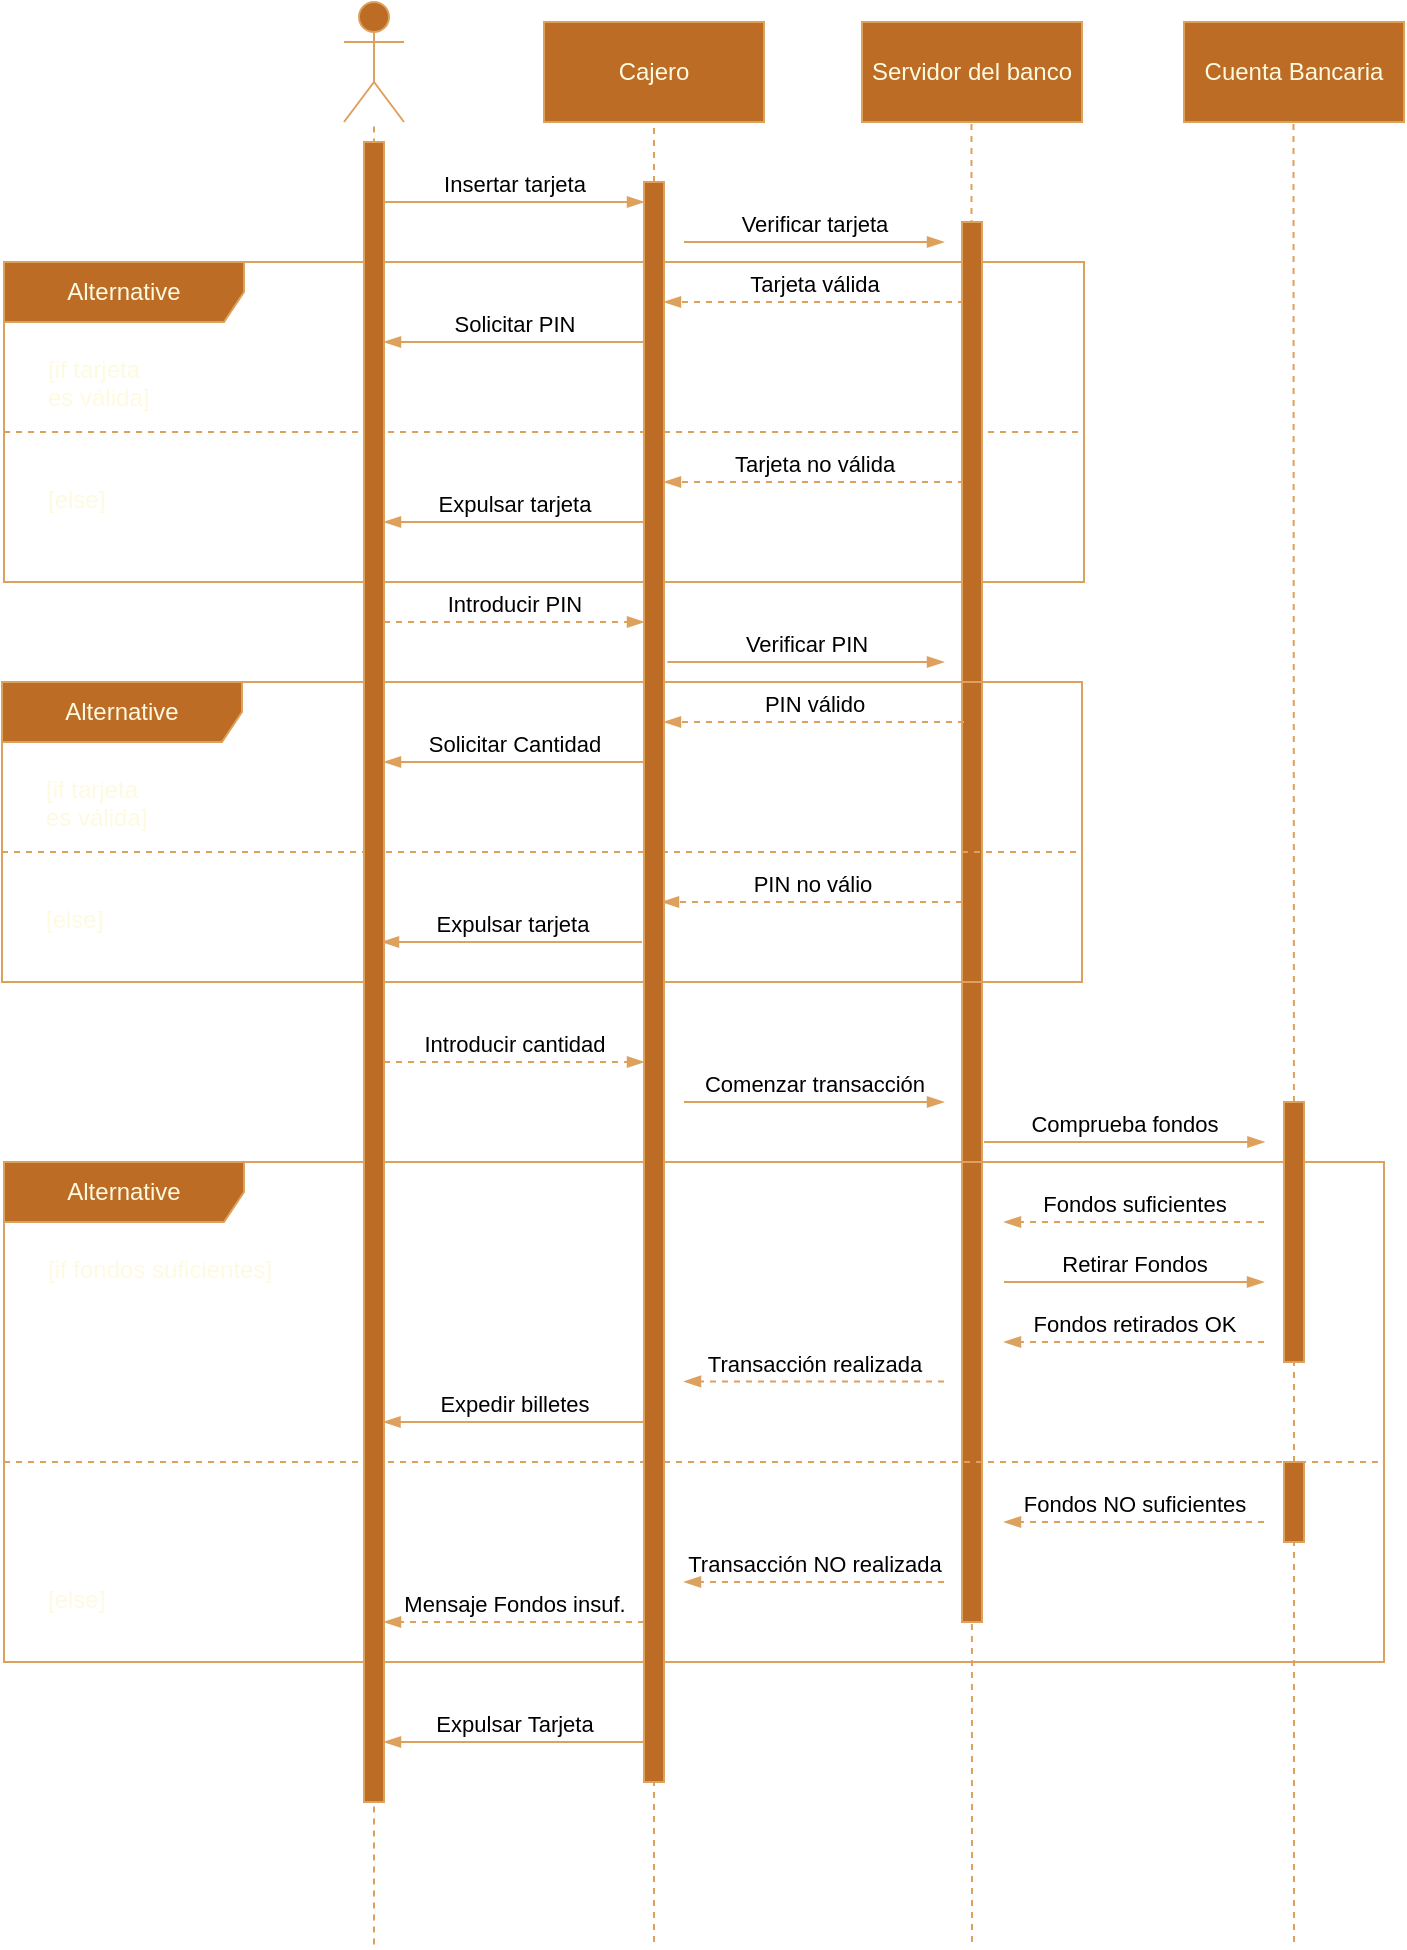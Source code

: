 <mxfile version="24.2.5" type="device" pages="2">
  <diagram name="Page-1" id="WDzsy6IWORp71eoDldHh">
    <mxGraphModel dx="1914" dy="1029" grid="1" gridSize="10" guides="1" tooltips="1" connect="1" arrows="1" fold="1" page="1" pageScale="1" pageWidth="827" pageHeight="1169" math="0" shadow="0">
      <root>
        <mxCell id="0" />
        <mxCell id="1" parent="0" />
        <mxCell id="DntcC3z1MSnQQGxyCwtB-1" value="" style="shape=umlActor;verticalLabelPosition=bottom;verticalAlign=top;html=1;labelBackgroundColor=none;fillColor=#BC6C25;strokeColor=#DDA15E;fontColor=#FEFAE0;" parent="1" vertex="1">
          <mxGeometry x="100" y="30" width="30" height="60" as="geometry" />
        </mxCell>
        <mxCell id="DntcC3z1MSnQQGxyCwtB-2" value="Servidor del banco" style="html=1;whiteSpace=wrap;labelBackgroundColor=none;fillColor=#BC6C25;strokeColor=#DDA15E;fontColor=#FEFAE0;" parent="1" vertex="1">
          <mxGeometry x="359" y="40" width="110" height="50" as="geometry" />
        </mxCell>
        <mxCell id="DntcC3z1MSnQQGxyCwtB-3" value="Cajero" style="html=1;whiteSpace=wrap;labelBackgroundColor=none;fillColor=#BC6C25;strokeColor=#DDA15E;fontColor=#FEFAE0;" parent="1" vertex="1">
          <mxGeometry x="200" y="40" width="110" height="50" as="geometry" />
        </mxCell>
        <mxCell id="DntcC3z1MSnQQGxyCwtB-4" value="Cuenta Bancaria" style="html=1;whiteSpace=wrap;labelBackgroundColor=none;fillColor=#BC6C25;strokeColor=#DDA15E;fontColor=#FEFAE0;" parent="1" vertex="1">
          <mxGeometry x="520" y="40" width="110" height="50" as="geometry" />
        </mxCell>
        <mxCell id="DntcC3z1MSnQQGxyCwtB-5" value="" style="endArrow=none;dashed=1;html=1;rounded=0;entryX=0.5;entryY=1;entryDx=0;entryDy=0;labelBackgroundColor=none;strokeColor=#DDA15E;fontColor=default;" parent="1" source="DntcC3z1MSnQQGxyCwtB-54" target="DntcC3z1MSnQQGxyCwtB-3" edge="1">
          <mxGeometry width="50" height="50" relative="1" as="geometry">
            <mxPoint x="255" y="1000" as="sourcePoint" />
            <mxPoint x="255" y="250" as="targetPoint" />
          </mxGeometry>
        </mxCell>
        <mxCell id="DntcC3z1MSnQQGxyCwtB-6" value="" style="endArrow=none;dashed=1;html=1;rounded=0;entryX=0.5;entryY=1;entryDx=0;entryDy=0;labelBackgroundColor=none;strokeColor=#DDA15E;fontColor=default;" parent="1" edge="1">
          <mxGeometry width="50" height="50" relative="1" as="geometry">
            <mxPoint x="414" y="1000" as="sourcePoint" />
            <mxPoint x="413.74" y="90" as="targetPoint" />
          </mxGeometry>
        </mxCell>
        <mxCell id="DntcC3z1MSnQQGxyCwtB-7" value="" style="endArrow=none;dashed=1;html=1;rounded=0;entryX=0.5;entryY=1;entryDx=0;entryDy=0;labelBackgroundColor=none;strokeColor=#DDA15E;fontColor=default;" parent="1" source="DntcC3z1MSnQQGxyCwtB-57" edge="1">
          <mxGeometry width="50" height="50" relative="1" as="geometry">
            <mxPoint x="575" y="1000" as="sourcePoint" />
            <mxPoint x="574.74" y="90" as="targetPoint" />
          </mxGeometry>
        </mxCell>
        <mxCell id="DntcC3z1MSnQQGxyCwtB-8" value="" style="endArrow=none;dashed=1;html=1;rounded=0;labelBackgroundColor=none;strokeColor=#DDA15E;fontColor=default;" parent="1" target="DntcC3z1MSnQQGxyCwtB-1" edge="1">
          <mxGeometry width="50" height="50" relative="1" as="geometry">
            <mxPoint x="115" y="1001.25" as="sourcePoint" />
            <mxPoint x="114.74" y="110" as="targetPoint" />
          </mxGeometry>
        </mxCell>
        <mxCell id="DntcC3z1MSnQQGxyCwtB-9" value="Insertar tarjeta" style="html=1;verticalAlign=bottom;labelBackgroundColor=none;endArrow=blockThin;endFill=1;rounded=0;strokeColor=#DDA15E;fontColor=default;" parent="1" edge="1">
          <mxGeometry width="160" relative="1" as="geometry">
            <mxPoint x="120" y="130" as="sourcePoint" />
            <mxPoint x="250" y="130" as="targetPoint" />
          </mxGeometry>
        </mxCell>
        <mxCell id="DntcC3z1MSnQQGxyCwtB-11" value="Verificar tarjeta" style="html=1;verticalAlign=bottom;labelBackgroundColor=none;endArrow=blockThin;endFill=1;rounded=0;strokeColor=#DDA15E;fontColor=default;" parent="1" edge="1">
          <mxGeometry width="160" relative="1" as="geometry">
            <mxPoint x="270" y="150" as="sourcePoint" />
            <mxPoint x="400" y="150" as="targetPoint" />
          </mxGeometry>
        </mxCell>
        <mxCell id="DntcC3z1MSnQQGxyCwtB-13" value="Tarjeta válida" style="html=1;verticalAlign=bottom;labelBackgroundColor=none;endArrow=blockThin;endFill=1;rounded=0;dashed=1;strokeColor=#DDA15E;fontColor=default;" parent="1" edge="1">
          <mxGeometry width="160" relative="1" as="geometry">
            <mxPoint x="410" y="180" as="sourcePoint" />
            <mxPoint x="260" y="180" as="targetPoint" />
          </mxGeometry>
        </mxCell>
        <mxCell id="DntcC3z1MSnQQGxyCwtB-14" value="Solicitar PIN" style="html=1;verticalAlign=bottom;labelBackgroundColor=none;endArrow=blockThin;endFill=1;rounded=0;strokeColor=#DDA15E;fontColor=default;" parent="1" edge="1">
          <mxGeometry width="160" relative="1" as="geometry">
            <mxPoint x="250" y="200" as="sourcePoint" />
            <mxPoint x="120" y="200" as="targetPoint" />
          </mxGeometry>
        </mxCell>
        <mxCell id="DntcC3z1MSnQQGxyCwtB-15" value="Introducir PIN" style="html=1;verticalAlign=bottom;labelBackgroundColor=none;endArrow=blockThin;endFill=1;rounded=0;dashed=1;strokeColor=#DDA15E;fontColor=default;" parent="1" edge="1">
          <mxGeometry width="160" relative="1" as="geometry">
            <mxPoint x="120" y="340" as="sourcePoint" />
            <mxPoint x="250" y="340" as="targetPoint" />
          </mxGeometry>
        </mxCell>
        <mxCell id="DntcC3z1MSnQQGxyCwtB-16" value="Alternative" style="shape=umlFrame;whiteSpace=wrap;html=1;pointerEvents=0;recursiveResize=0;container=1;collapsible=0;width=120;height=30;labelBackgroundColor=none;fillColor=#BC6C25;strokeColor=#DDA15E;fontColor=#FEFAE0;" parent="1" vertex="1">
          <mxGeometry x="-70" y="160" width="540" height="160" as="geometry" />
        </mxCell>
        <mxCell id="DntcC3z1MSnQQGxyCwtB-17" value="[if tarjeta&lt;div&gt;es válida]&lt;/div&gt;" style="text;html=1;labelBackgroundColor=none;fontColor=#FEFAE0;" parent="DntcC3z1MSnQQGxyCwtB-16" vertex="1">
          <mxGeometry width="100" height="20" relative="1" as="geometry">
            <mxPoint x="20" y="40" as="offset" />
          </mxGeometry>
        </mxCell>
        <mxCell id="DntcC3z1MSnQQGxyCwtB-18" value="[else]" style="line;strokeWidth=1;dashed=1;labelPosition=center;verticalLabelPosition=bottom;align=left;verticalAlign=top;spacingLeft=20;spacingTop=15;html=1;whiteSpace=wrap;labelBackgroundColor=none;fillColor=#BC6C25;strokeColor=#DDA15E;fontColor=#FEFAE0;" parent="DntcC3z1MSnQQGxyCwtB-16" vertex="1">
          <mxGeometry y="80" width="540" height="10" as="geometry" />
        </mxCell>
        <mxCell id="DntcC3z1MSnQQGxyCwtB-20" value="Tarjeta no válida" style="html=1;verticalAlign=bottom;labelBackgroundColor=none;endArrow=blockThin;endFill=1;rounded=0;dashed=1;strokeColor=#DDA15E;fontColor=default;" parent="DntcC3z1MSnQQGxyCwtB-16" edge="1">
          <mxGeometry width="160" relative="1" as="geometry">
            <mxPoint x="480" y="110" as="sourcePoint" />
            <mxPoint x="330" y="110" as="targetPoint" />
          </mxGeometry>
        </mxCell>
        <mxCell id="DntcC3z1MSnQQGxyCwtB-21" value="Expulsar tarjeta" style="html=1;verticalAlign=bottom;labelBackgroundColor=none;endArrow=blockThin;endFill=1;rounded=0;strokeColor=#DDA15E;fontColor=default;" parent="DntcC3z1MSnQQGxyCwtB-16" edge="1">
          <mxGeometry width="160" relative="1" as="geometry">
            <mxPoint x="320" y="130" as="sourcePoint" />
            <mxPoint x="190" y="130" as="targetPoint" />
          </mxGeometry>
        </mxCell>
        <mxCell id="DntcC3z1MSnQQGxyCwtB-56" value="" style="rounded=0;whiteSpace=wrap;html=1;labelBackgroundColor=none;fillColor=#BC6C25;strokeColor=#DDA15E;fontColor=#FEFAE0;" parent="DntcC3z1MSnQQGxyCwtB-16" vertex="1">
          <mxGeometry x="479" y="-20" width="10" height="700" as="geometry" />
        </mxCell>
        <mxCell id="DntcC3z1MSnQQGxyCwtB-34" value="Comprueba fondos" style="html=1;verticalAlign=bottom;labelBackgroundColor=none;endArrow=blockThin;endFill=1;rounded=0;exitX=0.907;exitY=0.557;exitDx=0;exitDy=0;exitPerimeter=0;strokeColor=#DDA15E;fontColor=default;" parent="DntcC3z1MSnQQGxyCwtB-16" edge="1">
          <mxGeometry width="160" relative="1" as="geometry">
            <mxPoint x="490.0" y="440.03" as="sourcePoint" />
            <mxPoint x="630.22" y="440" as="targetPoint" />
          </mxGeometry>
        </mxCell>
        <mxCell id="DntcC3z1MSnQQGxyCwtB-22" value="Verificar PIN" style="html=1;verticalAlign=bottom;labelBackgroundColor=none;endArrow=blockThin;endFill=1;rounded=0;exitX=1.169;exitY=0.3;exitDx=0;exitDy=0;exitPerimeter=0;strokeColor=#DDA15E;fontColor=default;" parent="1" source="DntcC3z1MSnQQGxyCwtB-54" edge="1">
          <mxGeometry width="160" relative="1" as="geometry">
            <mxPoint x="270" y="360" as="sourcePoint" />
            <mxPoint x="400" y="360" as="targetPoint" />
          </mxGeometry>
        </mxCell>
        <mxCell id="DntcC3z1MSnQQGxyCwtB-24" value="PIN válido" style="html=1;verticalAlign=bottom;labelBackgroundColor=none;endArrow=blockThin;endFill=1;rounded=0;dashed=1;strokeColor=#DDA15E;fontColor=default;" parent="1" edge="1">
          <mxGeometry width="160" relative="1" as="geometry">
            <mxPoint x="410" y="390" as="sourcePoint" />
            <mxPoint x="260" y="390" as="targetPoint" />
          </mxGeometry>
        </mxCell>
        <mxCell id="DntcC3z1MSnQQGxyCwtB-25" value="Alternative" style="shape=umlFrame;whiteSpace=wrap;html=1;pointerEvents=0;recursiveResize=0;container=1;collapsible=0;width=120;height=30;labelBackgroundColor=none;fillColor=#BC6C25;strokeColor=#DDA15E;fontColor=#FEFAE0;" parent="1" vertex="1">
          <mxGeometry x="-71" y="370" width="540" height="150" as="geometry" />
        </mxCell>
        <mxCell id="DntcC3z1MSnQQGxyCwtB-26" value="[if tarjeta&lt;div&gt;es válida]&lt;/div&gt;" style="text;html=1;labelBackgroundColor=none;fontColor=#FEFAE0;" parent="DntcC3z1MSnQQGxyCwtB-25" vertex="1">
          <mxGeometry width="100" height="20" relative="1" as="geometry">
            <mxPoint x="20" y="40" as="offset" />
          </mxGeometry>
        </mxCell>
        <mxCell id="DntcC3z1MSnQQGxyCwtB-27" value="[else]" style="line;strokeWidth=1;dashed=1;labelPosition=center;verticalLabelPosition=bottom;align=left;verticalAlign=top;spacingLeft=20;spacingTop=15;html=1;whiteSpace=wrap;labelBackgroundColor=none;fillColor=#BC6C25;strokeColor=#DDA15E;fontColor=#FEFAE0;" parent="DntcC3z1MSnQQGxyCwtB-25" vertex="1">
          <mxGeometry y="80" width="540" height="10" as="geometry" />
        </mxCell>
        <mxCell id="DntcC3z1MSnQQGxyCwtB-28" value="PIN no válio" style="html=1;verticalAlign=bottom;labelBackgroundColor=none;endArrow=blockThin;endFill=1;rounded=0;dashed=1;strokeColor=#DDA15E;fontColor=default;" parent="DntcC3z1MSnQQGxyCwtB-25" edge="1">
          <mxGeometry width="160" relative="1" as="geometry">
            <mxPoint x="480" y="110" as="sourcePoint" />
            <mxPoint x="330" y="110" as="targetPoint" />
          </mxGeometry>
        </mxCell>
        <mxCell id="DntcC3z1MSnQQGxyCwtB-29" value="Expulsar tarjeta" style="html=1;verticalAlign=bottom;labelBackgroundColor=none;endArrow=blockThin;endFill=1;rounded=0;strokeColor=#DDA15E;fontColor=default;" parent="DntcC3z1MSnQQGxyCwtB-25" edge="1">
          <mxGeometry width="160" relative="1" as="geometry">
            <mxPoint x="320" y="130" as="sourcePoint" />
            <mxPoint x="190" y="130" as="targetPoint" />
          </mxGeometry>
        </mxCell>
        <mxCell id="DntcC3z1MSnQQGxyCwtB-30" value="Solicitar Cantidad" style="html=1;verticalAlign=bottom;labelBackgroundColor=none;endArrow=blockThin;endFill=1;rounded=0;strokeColor=#DDA15E;fontColor=default;" parent="DntcC3z1MSnQQGxyCwtB-25" edge="1">
          <mxGeometry width="160" relative="1" as="geometry">
            <mxPoint x="321" y="40" as="sourcePoint" />
            <mxPoint x="191" y="40" as="targetPoint" />
          </mxGeometry>
        </mxCell>
        <mxCell id="DntcC3z1MSnQQGxyCwtB-32" value="Introducir cantidad" style="html=1;verticalAlign=bottom;labelBackgroundColor=none;endArrow=blockThin;endFill=1;rounded=0;dashed=1;strokeColor=#DDA15E;fontColor=default;" parent="1" edge="1">
          <mxGeometry width="160" relative="1" as="geometry">
            <mxPoint x="120" y="560" as="sourcePoint" />
            <mxPoint x="250" y="560" as="targetPoint" />
          </mxGeometry>
        </mxCell>
        <mxCell id="DntcC3z1MSnQQGxyCwtB-33" value="Comenzar transacción" style="html=1;verticalAlign=bottom;labelBackgroundColor=none;endArrow=blockThin;endFill=1;rounded=0;strokeColor=#DDA15E;fontColor=default;" parent="1" edge="1">
          <mxGeometry width="160" relative="1" as="geometry">
            <mxPoint x="270" y="580" as="sourcePoint" />
            <mxPoint x="400" y="580" as="targetPoint" />
          </mxGeometry>
        </mxCell>
        <mxCell id="DntcC3z1MSnQQGxyCwtB-35" value="Fondos suficientes" style="html=1;verticalAlign=bottom;labelBackgroundColor=none;endArrow=blockThin;endFill=1;rounded=0;dashed=1;strokeColor=#DDA15E;fontColor=default;" parent="1" edge="1">
          <mxGeometry width="160" relative="1" as="geometry">
            <mxPoint x="560" y="640" as="sourcePoint" />
            <mxPoint x="430" y="640" as="targetPoint" />
          </mxGeometry>
        </mxCell>
        <mxCell id="DntcC3z1MSnQQGxyCwtB-36" value="Alternative" style="shape=umlFrame;whiteSpace=wrap;html=1;pointerEvents=0;recursiveResize=0;container=1;collapsible=0;width=120;height=30;labelBackgroundColor=none;fillColor=#BC6C25;strokeColor=#DDA15E;fontColor=#FEFAE0;" parent="1" vertex="1">
          <mxGeometry x="-70" y="610" width="690" height="250" as="geometry" />
        </mxCell>
        <mxCell id="DntcC3z1MSnQQGxyCwtB-37" value="[if fondos suficientes&lt;span style=&quot;background-color: initial;&quot;&gt;]&lt;/span&gt;" style="text;html=1;labelBackgroundColor=none;fontColor=#FEFAE0;" parent="DntcC3z1MSnQQGxyCwtB-36" vertex="1">
          <mxGeometry width="100" height="20" relative="1" as="geometry">
            <mxPoint x="20" y="40" as="offset" />
          </mxGeometry>
        </mxCell>
        <mxCell id="DntcC3z1MSnQQGxyCwtB-38" value="[else]" style="line;strokeWidth=1;dashed=1;labelPosition=center;verticalLabelPosition=bottom;align=left;verticalAlign=top;spacingLeft=20;spacingTop=15;html=1;whiteSpace=wrap;labelBackgroundColor=none;fillColor=#BC6C25;strokeColor=#DDA15E;fontColor=#FEFAE0;" parent="DntcC3z1MSnQQGxyCwtB-36" vertex="1">
          <mxGeometry y="110" width="690" height="80" as="geometry" />
        </mxCell>
        <mxCell id="DntcC3z1MSnQQGxyCwtB-42" value="Retirar Fondos" style="html=1;verticalAlign=bottom;labelBackgroundColor=none;endArrow=blockThin;endFill=1;rounded=0;strokeColor=#DDA15E;fontColor=default;" parent="DntcC3z1MSnQQGxyCwtB-36" edge="1">
          <mxGeometry width="160" relative="1" as="geometry">
            <mxPoint x="500" y="60" as="sourcePoint" />
            <mxPoint x="630" y="60" as="targetPoint" />
          </mxGeometry>
        </mxCell>
        <mxCell id="DntcC3z1MSnQQGxyCwtB-43" value="Fondos retirados OK" style="html=1;verticalAlign=bottom;labelBackgroundColor=none;endArrow=blockThin;endFill=1;rounded=0;dashed=1;strokeColor=#DDA15E;fontColor=default;" parent="DntcC3z1MSnQQGxyCwtB-36" edge="1">
          <mxGeometry width="160" relative="1" as="geometry">
            <mxPoint x="630" y="90" as="sourcePoint" />
            <mxPoint x="500" y="90" as="targetPoint" />
          </mxGeometry>
        </mxCell>
        <mxCell id="DntcC3z1MSnQQGxyCwtB-44" value="Transacción realizada" style="html=1;verticalAlign=bottom;labelBackgroundColor=none;endArrow=blockThin;endFill=1;rounded=0;dashed=1;strokeColor=#DDA15E;fontColor=default;" parent="DntcC3z1MSnQQGxyCwtB-36" edge="1">
          <mxGeometry width="160" relative="1" as="geometry">
            <mxPoint x="470" y="109.69" as="sourcePoint" />
            <mxPoint x="340" y="109.69" as="targetPoint" />
          </mxGeometry>
        </mxCell>
        <mxCell id="DntcC3z1MSnQQGxyCwtB-46" value="Expedir billetes" style="html=1;verticalAlign=bottom;labelBackgroundColor=none;endArrow=blockThin;endFill=1;rounded=0;entryX=0.275;entryY=0.25;entryDx=0;entryDy=0;entryPerimeter=0;exitX=0.464;exitY=0.25;exitDx=0;exitDy=0;exitPerimeter=0;strokeColor=#DDA15E;fontColor=default;" parent="DntcC3z1MSnQQGxyCwtB-36" source="DntcC3z1MSnQQGxyCwtB-38" target="DntcC3z1MSnQQGxyCwtB-38" edge="1">
          <mxGeometry width="160" relative="1" as="geometry">
            <mxPoint x="300" y="130" as="sourcePoint" />
            <mxPoint x="210" y="130" as="targetPoint" />
          </mxGeometry>
        </mxCell>
        <mxCell id="DntcC3z1MSnQQGxyCwtB-47" value="Fondos NO suficientes" style="html=1;verticalAlign=bottom;labelBackgroundColor=none;endArrow=blockThin;endFill=1;rounded=0;dashed=1;strokeColor=#DDA15E;fontColor=default;" parent="DntcC3z1MSnQQGxyCwtB-36" edge="1">
          <mxGeometry width="160" relative="1" as="geometry">
            <mxPoint x="630" y="180" as="sourcePoint" />
            <mxPoint x="500" y="180" as="targetPoint" />
          </mxGeometry>
        </mxCell>
        <mxCell id="DntcC3z1MSnQQGxyCwtB-48" value="Transacción NO realizada" style="html=1;verticalAlign=bottom;labelBackgroundColor=none;endArrow=blockThin;endFill=1;rounded=0;dashed=1;strokeColor=#DDA15E;fontColor=default;" parent="DntcC3z1MSnQQGxyCwtB-36" edge="1">
          <mxGeometry width="160" relative="1" as="geometry">
            <mxPoint x="470" y="210" as="sourcePoint" />
            <mxPoint x="340" y="210" as="targetPoint" />
          </mxGeometry>
        </mxCell>
        <mxCell id="DntcC3z1MSnQQGxyCwtB-49" value="Mensaje Fondos insuf." style="html=1;verticalAlign=bottom;labelBackgroundColor=none;endArrow=blockThin;endFill=1;rounded=0;dashed=1;strokeColor=#DDA15E;fontColor=default;" parent="DntcC3z1MSnQQGxyCwtB-36" edge="1">
          <mxGeometry width="160" relative="1" as="geometry">
            <mxPoint x="320" y="230" as="sourcePoint" />
            <mxPoint x="190" y="230" as="targetPoint" />
          </mxGeometry>
        </mxCell>
        <mxCell id="DntcC3z1MSnQQGxyCwtB-52" value="" style="rounded=0;whiteSpace=wrap;html=1;labelBackgroundColor=none;fillColor=#BC6C25;strokeColor=#DDA15E;fontColor=#FEFAE0;" parent="1" vertex="1">
          <mxGeometry x="110" y="100" width="10" height="830" as="geometry" />
        </mxCell>
        <mxCell id="DntcC3z1MSnQQGxyCwtB-53" value="Expulsar Tarjeta" style="html=1;verticalAlign=bottom;labelBackgroundColor=none;endArrow=blockThin;endFill=1;rounded=0;entryX=0.275;entryY=0.25;entryDx=0;entryDy=0;entryPerimeter=0;exitX=0.464;exitY=0.25;exitDx=0;exitDy=0;exitPerimeter=0;strokeColor=#DDA15E;fontColor=default;" parent="1" edge="1">
          <mxGeometry width="160" relative="1" as="geometry">
            <mxPoint x="250" y="900" as="sourcePoint" />
            <mxPoint x="120" y="900" as="targetPoint" />
          </mxGeometry>
        </mxCell>
        <mxCell id="DntcC3z1MSnQQGxyCwtB-55" value="" style="endArrow=none;dashed=1;html=1;rounded=0;entryX=0.5;entryY=1;entryDx=0;entryDy=0;labelBackgroundColor=none;strokeColor=#DDA15E;fontColor=default;" parent="1" target="DntcC3z1MSnQQGxyCwtB-54" edge="1">
          <mxGeometry width="50" height="50" relative="1" as="geometry">
            <mxPoint x="255" y="1000" as="sourcePoint" />
            <mxPoint x="255" y="90" as="targetPoint" />
          </mxGeometry>
        </mxCell>
        <mxCell id="DntcC3z1MSnQQGxyCwtB-54" value="" style="rounded=0;whiteSpace=wrap;html=1;labelBackgroundColor=none;fillColor=#BC6C25;strokeColor=#DDA15E;fontColor=#FEFAE0;" parent="1" vertex="1">
          <mxGeometry x="250" y="120" width="10" height="800" as="geometry" />
        </mxCell>
        <mxCell id="DntcC3z1MSnQQGxyCwtB-58" value="" style="endArrow=none;dashed=1;html=1;rounded=0;entryX=0.5;entryY=1;entryDx=0;entryDy=0;labelBackgroundColor=none;strokeColor=#DDA15E;fontColor=default;" parent="1" source="P37GWOio0fNM1Qazs2qI-1" target="DntcC3z1MSnQQGxyCwtB-57" edge="1">
          <mxGeometry width="50" height="50" relative="1" as="geometry">
            <mxPoint x="575" y="1000" as="sourcePoint" />
            <mxPoint x="574.74" y="90" as="targetPoint" />
          </mxGeometry>
        </mxCell>
        <mxCell id="DntcC3z1MSnQQGxyCwtB-57" value="" style="rounded=0;whiteSpace=wrap;html=1;labelBackgroundColor=none;fillColor=#BC6C25;strokeColor=#DDA15E;fontColor=#FEFAE0;" parent="1" vertex="1">
          <mxGeometry x="570" y="580" width="10" height="130" as="geometry" />
        </mxCell>
        <mxCell id="P37GWOio0fNM1Qazs2qI-2" value="" style="endArrow=none;dashed=1;html=1;rounded=0;entryX=0.5;entryY=1;entryDx=0;entryDy=0;labelBackgroundColor=none;strokeColor=#DDA15E;fontColor=default;" parent="1" target="P37GWOio0fNM1Qazs2qI-1" edge="1">
          <mxGeometry width="50" height="50" relative="1" as="geometry">
            <mxPoint x="575" y="1000" as="sourcePoint" />
            <mxPoint x="575" y="710" as="targetPoint" />
          </mxGeometry>
        </mxCell>
        <mxCell id="P37GWOio0fNM1Qazs2qI-1" value="" style="rounded=0;whiteSpace=wrap;html=1;labelBackgroundColor=none;fillColor=#BC6C25;strokeColor=#DDA15E;fontColor=#FEFAE0;" parent="1" vertex="1">
          <mxGeometry x="570" y="760" width="10" height="40" as="geometry" />
        </mxCell>
      </root>
    </mxGraphModel>
  </diagram>
  <diagram name="Copy of Page-1" id="pyoSZEwdHJvM0y-0vASl">
    <mxGraphModel grid="1" page="1" gridSize="10" guides="1" tooltips="1" connect="1" arrows="1" fold="1" pageScale="1" pageWidth="827" pageHeight="1169" math="0" shadow="0">
      <root>
        <mxCell id="VLbf68ZqLT3xgghJpKdw-0" />
        <mxCell id="VLbf68ZqLT3xgghJpKdw-1" parent="VLbf68ZqLT3xgghJpKdw-0" />
        <mxCell id="VLbf68ZqLT3xgghJpKdw-2" value="" style="shape=umlActor;verticalLabelPosition=bottom;verticalAlign=top;html=1;" parent="VLbf68ZqLT3xgghJpKdw-1" vertex="1">
          <mxGeometry x="100" y="30" width="30" height="60" as="geometry" />
        </mxCell>
        <mxCell id="VLbf68ZqLT3xgghJpKdw-3" value="Servidor del banco" style="html=1;whiteSpace=wrap;" parent="VLbf68ZqLT3xgghJpKdw-1" vertex="1">
          <mxGeometry x="359" y="40" width="110" height="50" as="geometry" />
        </mxCell>
        <mxCell id="VLbf68ZqLT3xgghJpKdw-4" value="Cajero" style="html=1;whiteSpace=wrap;" parent="VLbf68ZqLT3xgghJpKdw-1" vertex="1">
          <mxGeometry x="200" y="40" width="110" height="50" as="geometry" />
        </mxCell>
        <mxCell id="VLbf68ZqLT3xgghJpKdw-5" value="Cuenta banco" style="html=1;whiteSpace=wrap;" parent="VLbf68ZqLT3xgghJpKdw-1" vertex="1">
          <mxGeometry x="520" y="40" width="110" height="50" as="geometry" />
        </mxCell>
        <mxCell id="VLbf68ZqLT3xgghJpKdw-6" value="" style="endArrow=none;dashed=1;html=1;rounded=0;entryX=0.5;entryY=1;entryDx=0;entryDy=0;" parent="VLbf68ZqLT3xgghJpKdw-1" source="VLbf68ZqLT3xgghJpKdw-46" target="VLbf68ZqLT3xgghJpKdw-4" edge="1">
          <mxGeometry width="50" height="50" relative="1" as="geometry">
            <mxPoint x="255" y="1000" as="sourcePoint" />
            <mxPoint x="255" y="250" as="targetPoint" />
          </mxGeometry>
        </mxCell>
        <mxCell id="VLbf68ZqLT3xgghJpKdw-7" value="" style="endArrow=none;dashed=1;html=1;rounded=0;entryX=0.5;entryY=1;entryDx=0;entryDy=0;" parent="VLbf68ZqLT3xgghJpKdw-1" edge="1">
          <mxGeometry width="50" height="50" relative="1" as="geometry">
            <mxPoint x="414" y="1000" as="sourcePoint" />
            <mxPoint x="413.74" y="90" as="targetPoint" />
          </mxGeometry>
        </mxCell>
        <mxCell id="VLbf68ZqLT3xgghJpKdw-8" value="" style="endArrow=none;dashed=1;html=1;rounded=0;entryX=0.5;entryY=1;entryDx=0;entryDy=0;" parent="VLbf68ZqLT3xgghJpKdw-1" edge="1">
          <mxGeometry width="50" height="50" relative="1" as="geometry">
            <mxPoint x="575" y="860" as="sourcePoint" />
            <mxPoint x="574.74" y="90" as="targetPoint" />
          </mxGeometry>
        </mxCell>
        <mxCell id="VLbf68ZqLT3xgghJpKdw-9" value="" style="endArrow=none;dashed=1;html=1;rounded=0;" parent="VLbf68ZqLT3xgghJpKdw-1" target="VLbf68ZqLT3xgghJpKdw-2" edge="1">
          <mxGeometry width="50" height="50" relative="1" as="geometry">
            <mxPoint x="115" y="1001.25" as="sourcePoint" />
            <mxPoint x="114.74" y="110" as="targetPoint" />
          </mxGeometry>
        </mxCell>
        <mxCell id="VLbf68ZqLT3xgghJpKdw-10" value="Insertar tarjeta" style="html=1;verticalAlign=bottom;labelBackgroundColor=none;endArrow=blockThin;endFill=1;rounded=0;" parent="VLbf68ZqLT3xgghJpKdw-1" edge="1">
          <mxGeometry width="160" relative="1" as="geometry">
            <mxPoint x="120" y="130" as="sourcePoint" />
            <mxPoint x="250" y="130" as="targetPoint" />
          </mxGeometry>
        </mxCell>
        <mxCell id="VLbf68ZqLT3xgghJpKdw-11" value="Verificar tarjeta" style="html=1;verticalAlign=bottom;labelBackgroundColor=none;endArrow=blockThin;endFill=1;rounded=0;entryX=-0.262;entryY=0.013;entryDx=0;entryDy=0;entryPerimeter=0;exitX=1.086;exitY=0.035;exitDx=0;exitDy=0;exitPerimeter=0;" parent="VLbf68ZqLT3xgghJpKdw-1" edge="1" target="VLbf68ZqLT3xgghJpKdw-20" source="VLbf68ZqLT3xgghJpKdw-46">
          <mxGeometry width="160" relative="1" as="geometry">
            <mxPoint x="270" y="150" as="sourcePoint" />
            <mxPoint x="400" y="150" as="targetPoint" />
          </mxGeometry>
        </mxCell>
        <mxCell id="VLbf68ZqLT3xgghJpKdw-12" value="Tarjeta válida" style="html=1;verticalAlign=bottom;labelBackgroundColor=none;endArrow=blockThin;endFill=1;rounded=0;dashed=1;" parent="VLbf68ZqLT3xgghJpKdw-1" edge="1">
          <mxGeometry width="160" relative="1" as="geometry">
            <mxPoint x="410" y="180" as="sourcePoint" />
            <mxPoint x="260" y="180" as="targetPoint" />
          </mxGeometry>
        </mxCell>
        <mxCell id="VLbf68ZqLT3xgghJpKdw-13" value="Solicitar PIN" style="html=1;verticalAlign=bottom;labelBackgroundColor=none;endArrow=blockThin;endFill=1;rounded=0;" parent="VLbf68ZqLT3xgghJpKdw-1" edge="1">
          <mxGeometry width="160" relative="1" as="geometry">
            <mxPoint x="250" y="200" as="sourcePoint" />
            <mxPoint x="120" y="200" as="targetPoint" />
          </mxGeometry>
        </mxCell>
        <mxCell id="VLbf68ZqLT3xgghJpKdw-14" value="Introducir PIN" style="html=1;verticalAlign=bottom;labelBackgroundColor=none;endArrow=blockThin;endFill=1;rounded=0;dashed=1;" parent="VLbf68ZqLT3xgghJpKdw-1" edge="1">
          <mxGeometry width="160" relative="1" as="geometry">
            <mxPoint x="120" y="340" as="sourcePoint" />
            <mxPoint x="250" y="340" as="targetPoint" />
          </mxGeometry>
        </mxCell>
        <mxCell id="VLbf68ZqLT3xgghJpKdw-15" value="Alternative" style="shape=umlFrame;whiteSpace=wrap;html=1;pointerEvents=0;recursiveResize=0;container=1;collapsible=0;width=120;height=30;" parent="VLbf68ZqLT3xgghJpKdw-1" vertex="1">
          <mxGeometry x="-70" y="160" width="540" height="160" as="geometry" />
        </mxCell>
        <mxCell id="VLbf68ZqLT3xgghJpKdw-16" value="[if tarjeta&lt;div&gt;es válida]&lt;/div&gt;" style="text;html=1;" parent="VLbf68ZqLT3xgghJpKdw-15" vertex="1">
          <mxGeometry width="100" height="20" relative="1" as="geometry">
            <mxPoint x="20" y="40" as="offset" />
          </mxGeometry>
        </mxCell>
        <mxCell id="VLbf68ZqLT3xgghJpKdw-17" value="[else]" style="line;strokeWidth=1;dashed=1;labelPosition=center;verticalLabelPosition=bottom;align=left;verticalAlign=top;spacingLeft=20;spacingTop=15;html=1;whiteSpace=wrap;" parent="VLbf68ZqLT3xgghJpKdw-15" vertex="1">
          <mxGeometry y="80" width="540" height="10" as="geometry" />
        </mxCell>
        <mxCell id="VLbf68ZqLT3xgghJpKdw-18" value="Tarjeta no válida" style="html=1;verticalAlign=bottom;labelBackgroundColor=none;endArrow=blockThin;endFill=1;rounded=0;dashed=1;" parent="VLbf68ZqLT3xgghJpKdw-15" edge="1">
          <mxGeometry width="160" relative="1" as="geometry">
            <mxPoint x="480" y="110" as="sourcePoint" />
            <mxPoint x="330" y="110" as="targetPoint" />
          </mxGeometry>
        </mxCell>
        <mxCell id="VLbf68ZqLT3xgghJpKdw-19" value="Expulsar tarjeta" style="html=1;verticalAlign=bottom;labelBackgroundColor=none;endArrow=blockThin;endFill=1;rounded=0;" parent="VLbf68ZqLT3xgghJpKdw-15" edge="1">
          <mxGeometry width="160" relative="1" as="geometry">
            <mxPoint x="320" y="130" as="sourcePoint" />
            <mxPoint x="190" y="130" as="targetPoint" />
          </mxGeometry>
        </mxCell>
        <mxCell id="VLbf68ZqLT3xgghJpKdw-20" value="" style="rounded=0;whiteSpace=wrap;html=1;" parent="VLbf68ZqLT3xgghJpKdw-15" vertex="1">
          <mxGeometry x="479" y="-20" width="10" height="700" as="geometry" />
        </mxCell>
        <mxCell id="VLbf68ZqLT3xgghJpKdw-22" value="Verificar PIN" style="html=1;verticalAlign=bottom;labelBackgroundColor=none;endArrow=blockThin;endFill=1;rounded=0;exitX=1.169;exitY=0.3;exitDx=0;exitDy=0;exitPerimeter=0;" parent="VLbf68ZqLT3xgghJpKdw-1" source="VLbf68ZqLT3xgghJpKdw-46" edge="1">
          <mxGeometry width="160" relative="1" as="geometry">
            <mxPoint x="270" y="360" as="sourcePoint" />
            <mxPoint x="400" y="360" as="targetPoint" />
          </mxGeometry>
        </mxCell>
        <mxCell id="VLbf68ZqLT3xgghJpKdw-43" value="" style="rounded=0;whiteSpace=wrap;html=1;" parent="VLbf68ZqLT3xgghJpKdw-1" vertex="1">
          <mxGeometry x="110" y="100" width="10" height="830" as="geometry" />
        </mxCell>
        <mxCell id="VLbf68ZqLT3xgghJpKdw-45" value="" style="endArrow=none;dashed=1;html=1;rounded=0;entryX=0.5;entryY=1;entryDx=0;entryDy=0;" parent="VLbf68ZqLT3xgghJpKdw-1" target="VLbf68ZqLT3xgghJpKdw-46" edge="1">
          <mxGeometry width="50" height="50" relative="1" as="geometry">
            <mxPoint x="255" y="1000" as="sourcePoint" />
            <mxPoint x="255" y="90" as="targetPoint" />
          </mxGeometry>
        </mxCell>
        <mxCell id="VLbf68ZqLT3xgghJpKdw-46" value="" style="rounded=0;whiteSpace=wrap;html=1;" parent="VLbf68ZqLT3xgghJpKdw-1" vertex="1">
          <mxGeometry x="250" y="120" width="10" height="800" as="geometry" />
        </mxCell>
        <mxCell id="xmnXeoLSao-9zwRm0J6o-0" value="PIN válido" style="html=1;verticalAlign=bottom;labelBackgroundColor=none;endArrow=blockThin;endFill=1;rounded=0;dashed=1;" edge="1" parent="VLbf68ZqLT3xgghJpKdw-1">
          <mxGeometry width="160" relative="1" as="geometry">
            <mxPoint x="410" y="390" as="sourcePoint" />
            <mxPoint x="260" y="390" as="targetPoint" />
          </mxGeometry>
        </mxCell>
        <mxCell id="xmnXeoLSao-9zwRm0J6o-1" value="Solicitar cantidad" style="html=1;verticalAlign=bottom;labelBackgroundColor=none;endArrow=blockThin;endFill=1;rounded=0;" edge="1" parent="VLbf68ZqLT3xgghJpKdw-1">
          <mxGeometry width="160" relative="1" as="geometry">
            <mxPoint x="250" y="410" as="sourcePoint" />
            <mxPoint x="120" y="410" as="targetPoint" />
          </mxGeometry>
        </mxCell>
        <mxCell id="xmnXeoLSao-9zwRm0J6o-2" value="Introducir cantidad" style="html=1;verticalAlign=bottom;labelBackgroundColor=none;endArrow=blockThin;endFill=1;rounded=0;dashed=1;" edge="1" parent="VLbf68ZqLT3xgghJpKdw-1">
          <mxGeometry width="160" relative="1" as="geometry">
            <mxPoint x="120" y="550" as="sourcePoint" />
            <mxPoint x="250" y="550" as="targetPoint" />
          </mxGeometry>
        </mxCell>
        <mxCell id="xmnXeoLSao-9zwRm0J6o-3" value="Alternative" style="shape=umlFrame;whiteSpace=wrap;html=1;pointerEvents=0;recursiveResize=0;container=1;collapsible=0;width=120;height=30;" vertex="1" parent="VLbf68ZqLT3xgghJpKdw-1">
          <mxGeometry x="-70" y="370" width="540" height="160" as="geometry" />
        </mxCell>
        <mxCell id="xmnXeoLSao-9zwRm0J6o-4" value="[if PIN&lt;div&gt;es&lt;span style=&quot;background-color: initial;&quot;&gt;&amp;nbsp;válido]&lt;/span&gt;&lt;/div&gt;" style="text;html=1;" vertex="1" parent="xmnXeoLSao-9zwRm0J6o-3">
          <mxGeometry width="100" height="20" relative="1" as="geometry">
            <mxPoint x="20" y="40" as="offset" />
          </mxGeometry>
        </mxCell>
        <mxCell id="xmnXeoLSao-9zwRm0J6o-5" value="[else]" style="line;strokeWidth=1;dashed=1;labelPosition=center;verticalLabelPosition=bottom;align=left;verticalAlign=top;spacingLeft=20;spacingTop=15;html=1;whiteSpace=wrap;" vertex="1" parent="xmnXeoLSao-9zwRm0J6o-3">
          <mxGeometry y="80" width="540" height="10" as="geometry" />
        </mxCell>
        <mxCell id="xmnXeoLSao-9zwRm0J6o-6" value="PIN NO válido" style="html=1;verticalAlign=bottom;labelBackgroundColor=none;endArrow=blockThin;endFill=1;rounded=0;dashed=1;" edge="1" parent="xmnXeoLSao-9zwRm0J6o-3">
          <mxGeometry width="160" relative="1" as="geometry">
            <mxPoint x="480" y="110" as="sourcePoint" />
            <mxPoint x="330" y="110" as="targetPoint" />
          </mxGeometry>
        </mxCell>
        <mxCell id="xmnXeoLSao-9zwRm0J6o-7" value="Expulsar tarjeta" style="html=1;verticalAlign=bottom;labelBackgroundColor=none;endArrow=blockThin;endFill=1;rounded=0;" edge="1" parent="xmnXeoLSao-9zwRm0J6o-3">
          <mxGeometry width="160" relative="1" as="geometry">
            <mxPoint x="320" y="130" as="sourcePoint" />
            <mxPoint x="190" y="130" as="targetPoint" />
          </mxGeometry>
        </mxCell>
        <mxCell id="xmnXeoLSao-9zwRm0J6o-8" value="" style="rounded=0;whiteSpace=wrap;html=1;" vertex="1" parent="xmnXeoLSao-9zwRm0J6o-3">
          <mxGeometry x="479" y="-20" width="10" height="700" as="geometry" />
        </mxCell>
        <mxCell id="xmnXeoLSao-9zwRm0J6o-9" value="Comenzar transacción" style="html=1;verticalAlign=bottom;labelBackgroundColor=none;endArrow=blockThin;endFill=1;rounded=0;exitX=1.169;exitY=0.3;exitDx=0;exitDy=0;exitPerimeter=0;entryX=-0.1;entryY=0.315;entryDx=0;entryDy=0;entryPerimeter=0;" edge="1" parent="VLbf68ZqLT3xgghJpKdw-1" target="xmnXeoLSao-9zwRm0J6o-8">
          <mxGeometry x="0.001" width="160" relative="1" as="geometry">
            <mxPoint x="260" y="570" as="sourcePoint" />
            <mxPoint x="398" y="570" as="targetPoint" />
            <mxPoint as="offset" />
          </mxGeometry>
        </mxCell>
        <mxCell id="xmnXeoLSao-9zwRm0J6o-10" value="Consultar saldo suf." style="html=1;verticalAlign=bottom;labelBackgroundColor=none;endArrow=blockThin;endFill=1;rounded=0;exitX=1.169;exitY=0.3;exitDx=0;exitDy=0;exitPerimeter=0;entryX=-0.1;entryY=0.315;entryDx=0;entryDy=0;entryPerimeter=0;" edge="1" parent="VLbf68ZqLT3xgghJpKdw-1">
          <mxGeometry x="0.001" width="160" relative="1" as="geometry">
            <mxPoint x="420" y="584" as="sourcePoint" />
            <mxPoint x="568" y="584" as="targetPoint" />
            <mxPoint as="offset" />
          </mxGeometry>
        </mxCell>
        <mxCell id="xmnXeoLSao-9zwRm0J6o-12" value="Saldo suficiente" style="html=1;verticalAlign=bottom;labelBackgroundColor=none;endArrow=blockThin;endFill=1;rounded=0;dashed=1;" edge="1" parent="VLbf68ZqLT3xgghJpKdw-1">
          <mxGeometry width="160" relative="1" as="geometry">
            <mxPoint x="560" y="620" as="sourcePoint" />
            <mxPoint x="420" y="620" as="targetPoint" />
          </mxGeometry>
        </mxCell>
        <mxCell id="xmnXeoLSao-9zwRm0J6o-22" value="Alternative" style="shape=umlFrame;whiteSpace=wrap;html=1;pointerEvents=0;recursiveResize=0;container=1;collapsible=0;width=120;height=30;" vertex="1" parent="VLbf68ZqLT3xgghJpKdw-1">
          <mxGeometry x="-70" y="600" width="680" height="250" as="geometry" />
        </mxCell>
        <mxCell id="xmnXeoLSao-9zwRm0J6o-23" value="[if saldo suficiente]" style="text;html=1;" vertex="1" parent="xmnXeoLSao-9zwRm0J6o-22">
          <mxGeometry width="100" height="20" relative="1" as="geometry">
            <mxPoint x="20" y="40" as="offset" />
          </mxGeometry>
        </mxCell>
        <mxCell id="xmnXeoLSao-9zwRm0J6o-24" value="[else]" style="line;strokeWidth=1;dashed=1;labelPosition=center;verticalLabelPosition=bottom;align=left;verticalAlign=top;spacingLeft=20;spacingTop=15;html=1;whiteSpace=wrap;" vertex="1" parent="xmnXeoLSao-9zwRm0J6o-22">
          <mxGeometry y="125" width="680" height="10" as="geometry" />
        </mxCell>
        <mxCell id="xmnXeoLSao-9zwRm0J6o-25" value="Restar importe" style="html=1;verticalAlign=bottom;labelBackgroundColor=none;endArrow=blockThin;endFill=1;rounded=0;exitX=1.169;exitY=0.3;exitDx=0;exitDy=0;exitPerimeter=0;entryX=-0.1;entryY=0.315;entryDx=0;entryDy=0;entryPerimeter=0;" edge="1" parent="xmnXeoLSao-9zwRm0J6o-22">
          <mxGeometry width="160" relative="1" as="geometry">
            <mxPoint x="490" y="50" as="sourcePoint" />
            <mxPoint x="638" y="50" as="targetPoint" />
          </mxGeometry>
        </mxCell>
        <mxCell id="xmnXeoLSao-9zwRm0J6o-27" value="Saldo actualizado" style="html=1;verticalAlign=bottom;labelBackgroundColor=none;endArrow=blockThin;endFill=1;rounded=0;dashed=1;" edge="1" parent="xmnXeoLSao-9zwRm0J6o-22">
          <mxGeometry width="160" relative="1" as="geometry">
            <mxPoint x="630" y="80" as="sourcePoint" />
            <mxPoint x="490" y="80" as="targetPoint" />
          </mxGeometry>
        </mxCell>
        <mxCell id="xmnXeoLSao-9zwRm0J6o-29" value="Transacción realizada" style="html=1;verticalAlign=bottom;labelBackgroundColor=none;endArrow=blockThin;endFill=1;rounded=0;dashed=1;" edge="1" parent="xmnXeoLSao-9zwRm0J6o-22">
          <mxGeometry width="160" relative="1" as="geometry">
            <mxPoint x="480" y="100" as="sourcePoint" />
            <mxPoint x="330" y="100" as="targetPoint" />
          </mxGeometry>
        </mxCell>
        <mxCell id="xmnXeoLSao-9zwRm0J6o-30" value="Expedir dinero" style="html=1;verticalAlign=bottom;labelBackgroundColor=none;endArrow=blockThin;endFill=1;rounded=0;" edge="1" parent="xmnXeoLSao-9zwRm0J6o-22">
          <mxGeometry x="0.003" width="160" relative="1" as="geometry">
            <mxPoint x="320" y="120" as="sourcePoint" />
            <mxPoint x="190" y="120" as="targetPoint" />
            <mxPoint as="offset" />
          </mxGeometry>
        </mxCell>
      </root>
    </mxGraphModel>
  </diagram>
</mxfile>
